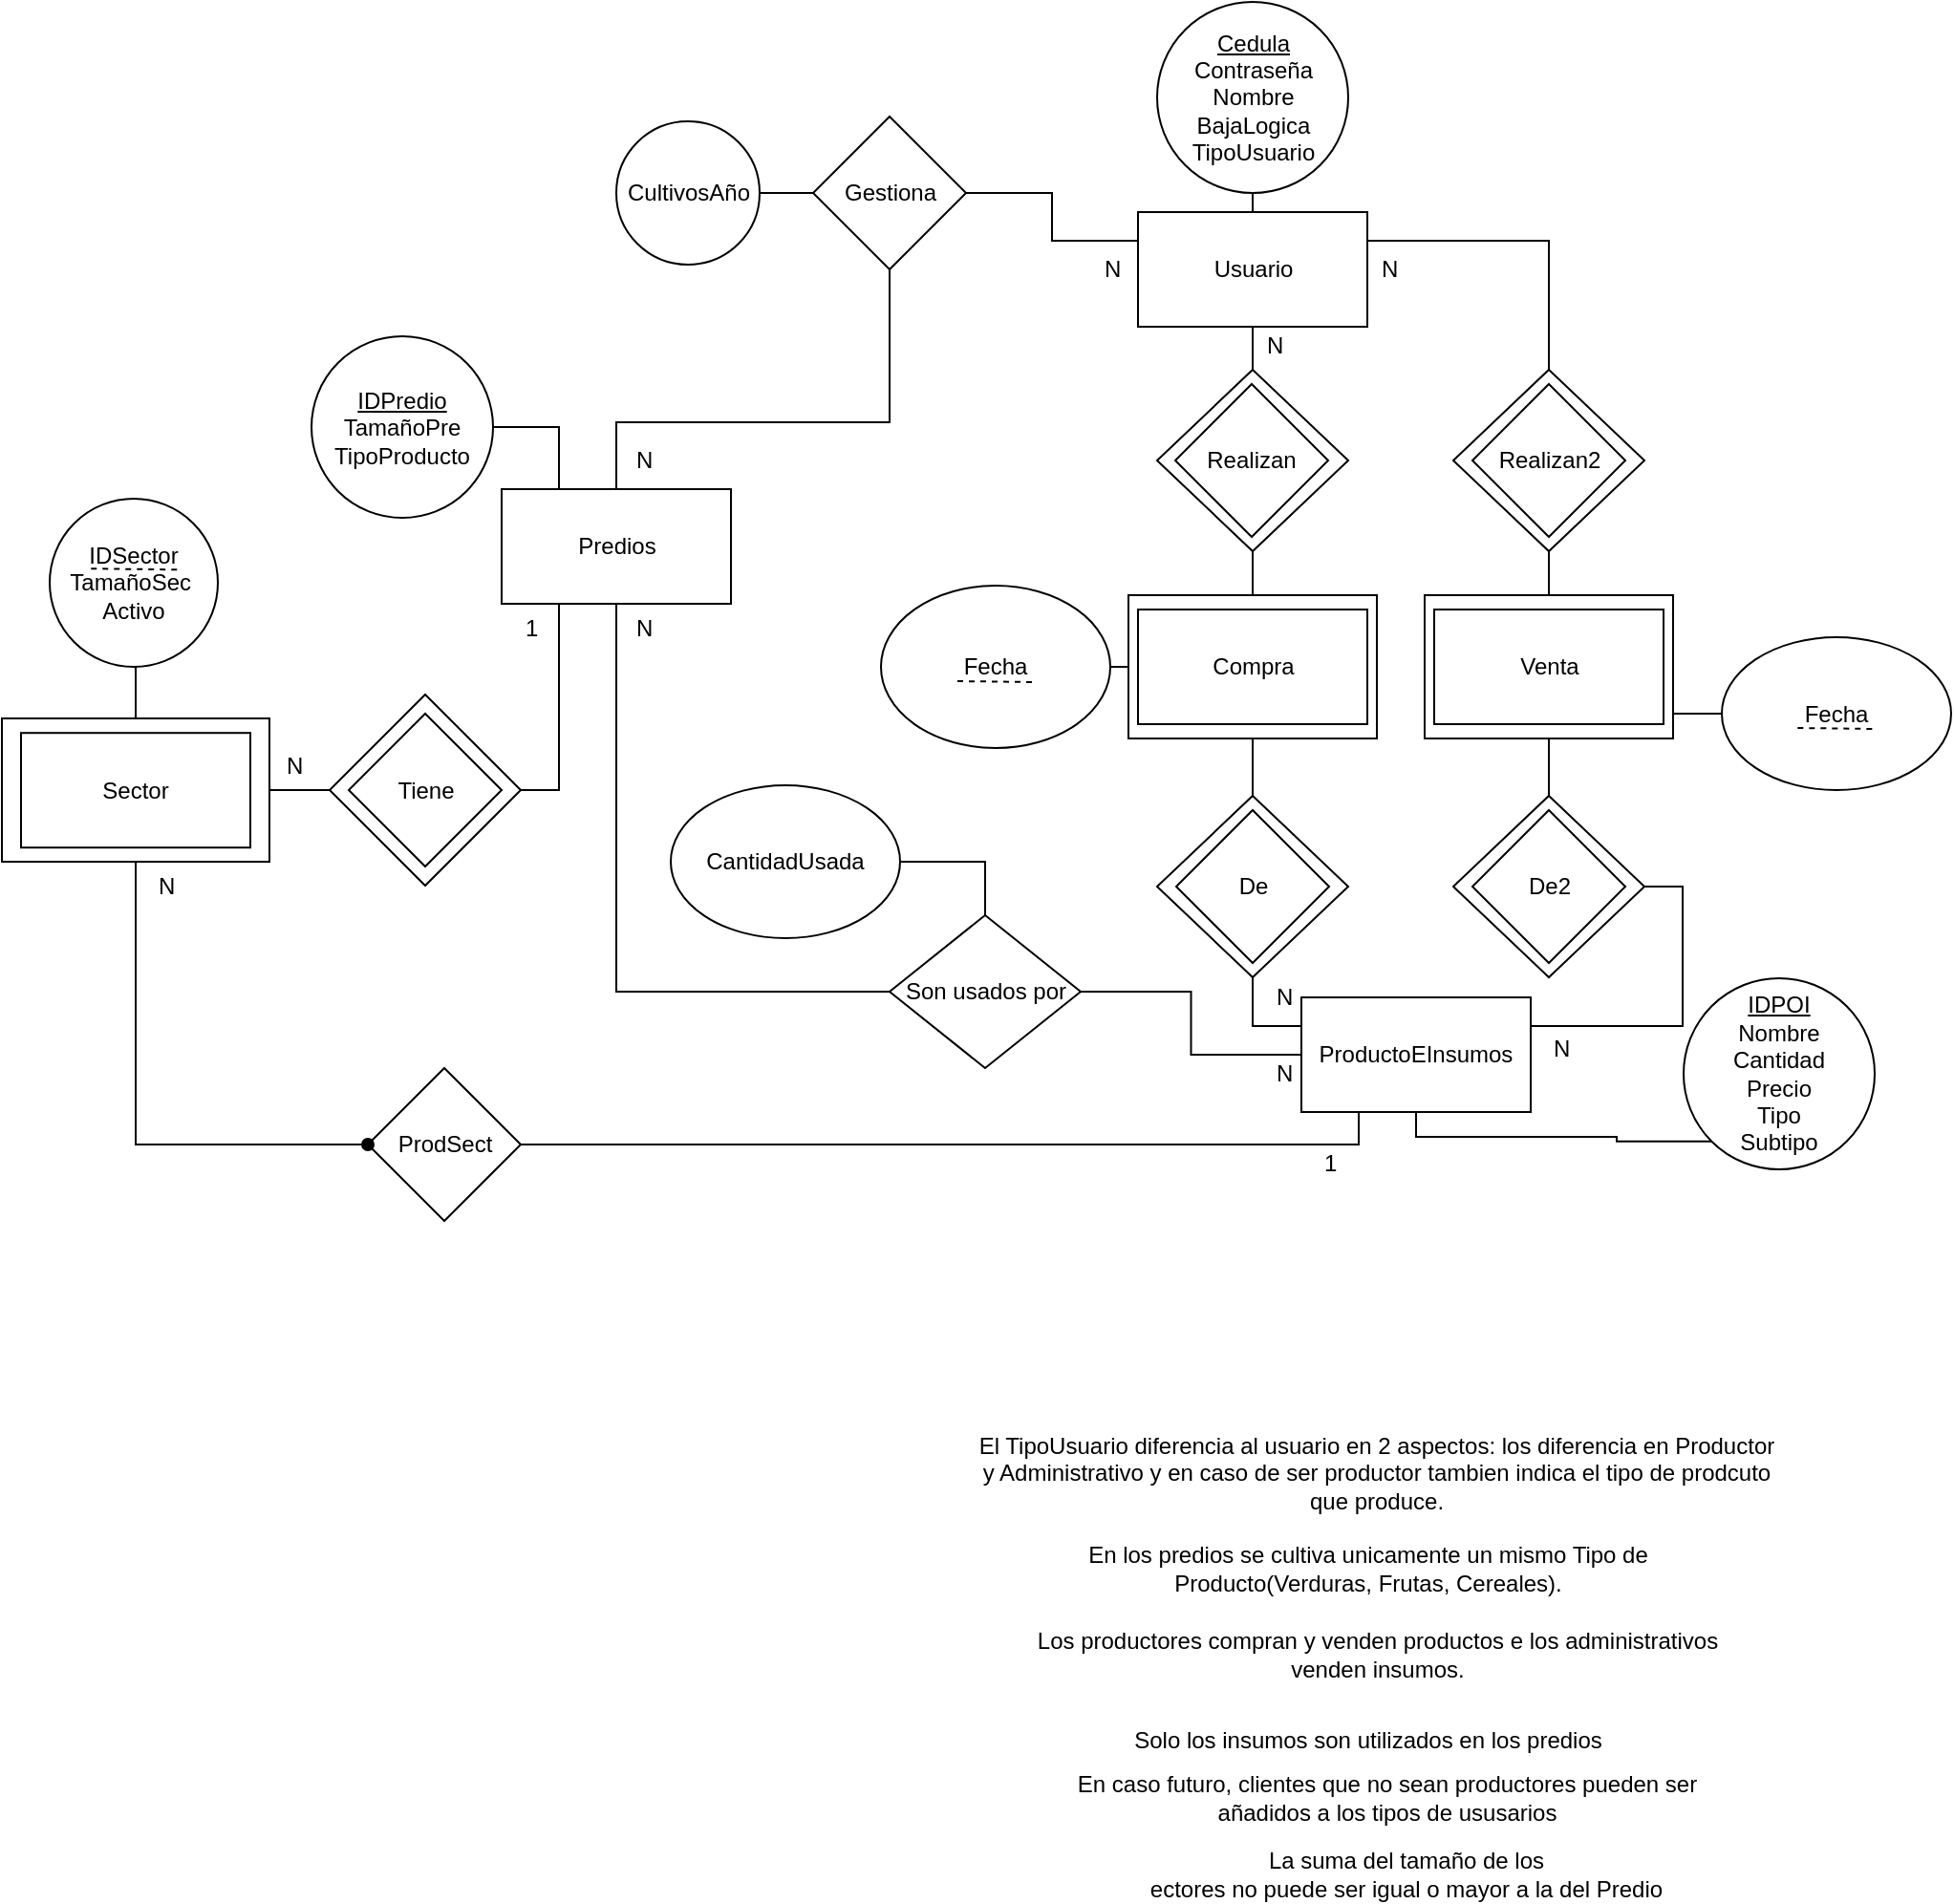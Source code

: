 <mxfile version="12.1.3" type="device" pages="1"><diagram id="WHr7S0-hhSYedpZkm5y9" name="Page-1"><mxGraphModel dx="2865" dy="-522" grid="1" gridSize="10" guides="1" tooltips="1" connect="1" arrows="1" fold="1" page="1" pageScale="1" pageWidth="827" pageHeight="1169" math="0" shadow="0"><root><mxCell id="0"/><mxCell id="1" parent="0"/><mxCell id="7qtG5YsVREjGUM94m6ZT-203" style="edgeStyle=orthogonalEdgeStyle;rounded=0;orthogonalLoop=1;jettySize=auto;html=1;exitX=0.5;exitY=1;exitDx=0;exitDy=0;entryX=0.5;entryY=0;entryDx=0;entryDy=0;endArrow=none;endFill=0;" parent="1" source="7qtG5YsVREjGUM94m6ZT-100" target="7qtG5YsVREjGUM94m6ZT-139" edge="1"><mxGeometry relative="1" as="geometry"/></mxCell><mxCell id="7qtG5YsVREjGUM94m6ZT-204" style="edgeStyle=orthogonalEdgeStyle;rounded=0;orthogonalLoop=1;jettySize=auto;html=1;exitX=1;exitY=0.25;exitDx=0;exitDy=0;entryX=0.5;entryY=0;entryDx=0;entryDy=0;endArrow=none;endFill=0;" parent="1" source="7qtG5YsVREjGUM94m6ZT-100" target="7qtG5YsVREjGUM94m6ZT-148" edge="1"><mxGeometry relative="1" as="geometry"/></mxCell><mxCell id="M75SkXm9LdThO4K_xKy3-26" style="edgeStyle=orthogonalEdgeStyle;rounded=0;orthogonalLoop=1;jettySize=auto;html=1;exitX=0;exitY=0.25;exitDx=0;exitDy=0;entryX=1;entryY=0.5;entryDx=0;entryDy=0;endArrow=none;endFill=0;" parent="1" source="7qtG5YsVREjGUM94m6ZT-100" target="7qtG5YsVREjGUM94m6ZT-111" edge="1"><mxGeometry relative="1" as="geometry"/></mxCell><mxCell id="7qtG5YsVREjGUM94m6ZT-100" value="Usuario" style="rounded=0;whiteSpace=wrap;html=1;" parent="1" vertex="1"><mxGeometry x="154.5" y="1340" width="120" height="60" as="geometry"/></mxCell><mxCell id="7qtG5YsVREjGUM94m6ZT-101" style="edgeStyle=orthogonalEdgeStyle;rounded=0;orthogonalLoop=1;jettySize=auto;html=1;exitX=0.5;exitY=1;exitDx=0;exitDy=0;entryX=0.5;entryY=0;entryDx=0;entryDy=0;startArrow=none;startFill=0;endArrow=none;endFill=0;" parent="1" source="7qtG5YsVREjGUM94m6ZT-102" target="7qtG5YsVREjGUM94m6ZT-100" edge="1"><mxGeometry relative="1" as="geometry"/></mxCell><mxCell id="7qtG5YsVREjGUM94m6ZT-102" value="&lt;u&gt;Cedula&lt;/u&gt;&lt;br&gt;Contraseña&lt;br&gt;Nombre&lt;br&gt;BajaLogica&lt;br&gt;TipoUsuario" style="ellipse;whiteSpace=wrap;html=1;aspect=fixed;" parent="1" vertex="1"><mxGeometry x="164.5" y="1230" width="100" height="100" as="geometry"/></mxCell><mxCell id="7qtG5YsVREjGUM94m6ZT-198" style="edgeStyle=orthogonalEdgeStyle;rounded=0;orthogonalLoop=1;jettySize=auto;html=1;exitX=0.25;exitY=0;exitDx=0;exitDy=0;entryX=1;entryY=0.5;entryDx=0;entryDy=0;endArrow=none;endFill=0;" parent="1" source="7qtG5YsVREjGUM94m6ZT-108" target="7qtG5YsVREjGUM94m6ZT-121" edge="1"><mxGeometry relative="1" as="geometry"/></mxCell><mxCell id="7qtG5YsVREjGUM94m6ZT-108" value="Predios" style="rounded=0;whiteSpace=wrap;html=1;" parent="1" vertex="1"><mxGeometry x="-178.5" y="1485.0" width="120" height="60" as="geometry"/></mxCell><mxCell id="7qtG5YsVREjGUM94m6ZT-208" style="edgeStyle=orthogonalEdgeStyle;rounded=0;orthogonalLoop=1;jettySize=auto;html=1;exitX=0.5;exitY=1;exitDx=0;exitDy=0;entryX=0.5;entryY=0;entryDx=0;entryDy=0;endArrow=none;endFill=0;" parent="1" source="7qtG5YsVREjGUM94m6ZT-111" target="7qtG5YsVREjGUM94m6ZT-108" edge="1"><mxGeometry relative="1" as="geometry"><Array as="points"><mxPoint x="25" y="1450"/><mxPoint x="-118" y="1450"/></Array></mxGeometry></mxCell><mxCell id="7qtG5YsVREjGUM94m6ZT-112" value="&lt;u&gt;IDPOI&lt;/u&gt;&lt;br&gt;Nombre&lt;br&gt;Cantidad&lt;br&gt;Precio&lt;br&gt;Tipo&lt;br&gt;Subtipo" style="ellipse;whiteSpace=wrap;html=1;aspect=fixed;" parent="1" vertex="1"><mxGeometry x="440" y="1741" width="100" height="100" as="geometry"/></mxCell><mxCell id="7qtG5YsVREjGUM94m6ZT-115" value="El TipoUsuario diferencia al usuario en 2 aspectos: los diferencia en Productor y Administrativo y en caso de ser productor tambien indica el tipo de prodcuto que produce." style="text;html=1;strokeColor=none;fillColor=none;align=center;verticalAlign=middle;whiteSpace=wrap;rounded=0;" parent="1" vertex="1"><mxGeometry x="69" y="1980" width="421" height="40" as="geometry"/></mxCell><mxCell id="7qtG5YsVREjGUM94m6ZT-186" style="edgeStyle=orthogonalEdgeStyle;rounded=0;orthogonalLoop=1;jettySize=auto;html=1;exitX=1;exitY=0.5;exitDx=0;exitDy=0;entryX=0;entryY=0.5;entryDx=0;entryDy=0;endArrow=none;endFill=0;" parent="1" source="7qtG5YsVREjGUM94m6ZT-120" target="7qtG5YsVREjGUM94m6ZT-104" edge="1"><mxGeometry relative="1" as="geometry"/></mxCell><mxCell id="m7gTzE4tgyhRp88srsWb-9" style="edgeStyle=orthogonalEdgeStyle;rounded=0;orthogonalLoop=1;jettySize=auto;html=1;exitX=0;exitY=0.5;exitDx=0;exitDy=0;entryX=0.5;entryY=1;entryDx=0;entryDy=0;endArrow=none;endFill=0;" parent="1" source="7qtG5YsVREjGUM94m6ZT-120" target="7qtG5YsVREjGUM94m6ZT-108" edge="1"><mxGeometry relative="1" as="geometry"/></mxCell><mxCell id="wf5Eihsrd5S2hNQjD9Nf-14" style="edgeStyle=orthogonalEdgeStyle;rounded=0;orthogonalLoop=1;jettySize=auto;html=1;exitX=0.5;exitY=0;exitDx=0;exitDy=0;startArrow=none;startFill=0;endArrow=none;endFill=0;entryX=1;entryY=0.5;entryDx=0;entryDy=0;" edge="1" parent="1" source="7qtG5YsVREjGUM94m6ZT-120" target="m7gTzE4tgyhRp88srsWb-4"><mxGeometry relative="1" as="geometry"><mxPoint x="74.429" y="1689.857" as="targetPoint"/></mxGeometry></mxCell><mxCell id="7qtG5YsVREjGUM94m6ZT-120" value="Son usados por" style="rhombus;whiteSpace=wrap;html=1;" parent="1" vertex="1"><mxGeometry x="24.5" y="1708" width="100" height="80" as="geometry"/></mxCell><mxCell id="7qtG5YsVREjGUM94m6ZT-121" value="&lt;u&gt;IDPredio&lt;/u&gt;&lt;br&gt;TamañoPre&lt;br&gt;TipoProducto" style="ellipse;whiteSpace=wrap;html=1;aspect=fixed;" parent="1" vertex="1"><mxGeometry x="-278" y="1405" width="95" height="95" as="geometry"/></mxCell><mxCell id="m7gTzE4tgyhRp88srsWb-2" style="edgeStyle=orthogonalEdgeStyle;rounded=0;orthogonalLoop=1;jettySize=auto;html=1;exitX=1;exitY=0.5;exitDx=0;exitDy=0;entryX=0;entryY=0.5;entryDx=0;entryDy=0;endArrow=none;endFill=0;" parent="1" source="7qtG5YsVREjGUM94m6ZT-122" target="7qtG5YsVREjGUM94m6ZT-111" edge="1"><mxGeometry relative="1" as="geometry"/></mxCell><mxCell id="7qtG5YsVREjGUM94m6ZT-122" value="CultivosAño" style="ellipse;whiteSpace=wrap;html=1;aspect=fixed;" parent="1" vertex="1"><mxGeometry x="-118.5" y="1292.5" width="75" height="75" as="geometry"/></mxCell><mxCell id="7qtG5YsVREjGUM94m6ZT-123" value="En los predios se cultiva unicamente un mismo Tipo de Producto(Verduras, Frutas, Cereales)." style="text;html=1;strokeColor=none;fillColor=none;align=center;verticalAlign=middle;whiteSpace=wrap;rounded=0;" parent="1" vertex="1"><mxGeometry x="74.786" y="2040" width="400" height="20" as="geometry"/></mxCell><mxCell id="7qtG5YsVREjGUM94m6ZT-135" value="" style="group" parent="1" vertex="1" connectable="0"><mxGeometry x="164.5" y="1645.5" width="100" height="95" as="geometry"/></mxCell><mxCell id="7qtG5YsVREjGUM94m6ZT-136" value="" style="rhombus;whiteSpace=wrap;html=1;" parent="7qtG5YsVREjGUM94m6ZT-135" vertex="1"><mxGeometry width="100" height="95" as="geometry"/></mxCell><mxCell id="7qtG5YsVREjGUM94m6ZT-137" value="De" style="rhombus;whiteSpace=wrap;html=1;" parent="7qtG5YsVREjGUM94m6ZT-135" vertex="1"><mxGeometry x="10" y="7.5" width="80" height="80" as="geometry"/></mxCell><mxCell id="7qtG5YsVREjGUM94m6ZT-192" style="edgeStyle=orthogonalEdgeStyle;rounded=0;orthogonalLoop=1;jettySize=auto;html=1;exitX=1;exitY=0.5;exitDx=0;exitDy=0;entryX=0;entryY=0.5;entryDx=0;entryDy=0;endArrow=none;endFill=0;" parent="1" source="7qtG5YsVREjGUM94m6ZT-184" target="7qtG5YsVREjGUM94m6ZT-133" edge="1"><mxGeometry relative="1" as="geometry"/></mxCell><mxCell id="7qtG5YsVREjGUM94m6ZT-193" value="Los productores compran y venden productos e los administrativos venden insumos." style="text;html=1;strokeColor=none;fillColor=none;align=center;verticalAlign=middle;whiteSpace=wrap;rounded=0;" parent="1" vertex="1"><mxGeometry x="90" y="2080" width="380" height="30" as="geometry"/></mxCell><mxCell id="7qtG5YsVREjGUM94m6ZT-194" value="Solo los insumos son utilizados en los predios" style="text;html=1;strokeColor=none;fillColor=none;align=center;verticalAlign=middle;whiteSpace=wrap;rounded=0;" parent="1" vertex="1"><mxGeometry x="89.786" y="2130" width="370" height="20" as="geometry"/></mxCell><mxCell id="7qtG5YsVREjGUM94m6ZT-103" style="edgeStyle=orthogonalEdgeStyle;rounded=0;orthogonalLoop=1;jettySize=auto;html=1;exitX=0.5;exitY=1;exitDx=0;exitDy=0;entryX=0;entryY=1;entryDx=0;entryDy=0;endArrow=none;endFill=0;" parent="1" source="7qtG5YsVREjGUM94m6ZT-104" target="7qtG5YsVREjGUM94m6ZT-112" edge="1"><mxGeometry relative="1" as="geometry"><mxPoint x="329" y="1871" as="targetPoint"/><Array as="points"><mxPoint x="300" y="1824"/><mxPoint x="405" y="1824"/></Array></mxGeometry></mxCell><mxCell id="7qtG5YsVREjGUM94m6ZT-205" style="edgeStyle=orthogonalEdgeStyle;rounded=0;orthogonalLoop=1;jettySize=auto;html=1;exitX=0;exitY=0.25;exitDx=0;exitDy=0;entryX=0.5;entryY=1;entryDx=0;entryDy=0;endArrow=none;endFill=0;" parent="1" source="7qtG5YsVREjGUM94m6ZT-104" target="7qtG5YsVREjGUM94m6ZT-136" edge="1"><mxGeometry relative="1" as="geometry"/></mxCell><mxCell id="7qtG5YsVREjGUM94m6ZT-213" style="edgeStyle=orthogonalEdgeStyle;rounded=0;orthogonalLoop=1;jettySize=auto;html=1;exitX=1;exitY=0.25;exitDx=0;exitDy=0;entryX=1;entryY=0.5;entryDx=0;entryDy=0;endArrow=none;endFill=0;" parent="1" source="7qtG5YsVREjGUM94m6ZT-104" target="7qtG5YsVREjGUM94m6ZT-145" edge="1"><mxGeometry relative="1" as="geometry"/></mxCell><mxCell id="wf5Eihsrd5S2hNQjD9Nf-3" style="edgeStyle=orthogonalEdgeStyle;rounded=0;orthogonalLoop=1;jettySize=auto;html=1;exitX=0.25;exitY=1;exitDx=0;exitDy=0;endArrow=none;endFill=0;entryX=1;entryY=0.5;entryDx=0;entryDy=0;" edge="1" parent="1" source="7qtG5YsVREjGUM94m6ZT-104" target="wf5Eihsrd5S2hNQjD9Nf-2"><mxGeometry relative="1" as="geometry"><Array as="points"><mxPoint x="270" y="1828"/></Array></mxGeometry></mxCell><mxCell id="7qtG5YsVREjGUM94m6ZT-104" value="ProductoEInsumos" style="rounded=0;whiteSpace=wrap;html=1;" parent="1" vertex="1"><mxGeometry x="240" y="1751" width="120" height="60" as="geometry"/></mxCell><mxCell id="7qtG5YsVREjGUM94m6ZT-141" value="" style="group" parent="1" vertex="1" connectable="0"><mxGeometry x="304.5" y="1540.5" width="130" height="75" as="geometry"/></mxCell><mxCell id="7qtG5YsVREjGUM94m6ZT-142" value="" style="rounded=0;whiteSpace=wrap;html=1;" parent="7qtG5YsVREjGUM94m6ZT-141" vertex="1"><mxGeometry width="130" height="75" as="geometry"/></mxCell><mxCell id="7qtG5YsVREjGUM94m6ZT-143" value="Venta" style="rounded=0;whiteSpace=wrap;html=1;" parent="7qtG5YsVREjGUM94m6ZT-141" vertex="1"><mxGeometry x="5" y="7.5" width="120" height="60" as="geometry"/></mxCell><mxCell id="7qtG5YsVREjGUM94m6ZT-144" value="" style="group" parent="1" vertex="1" connectable="0"><mxGeometry x="319.5" y="1645.5" width="100" height="95" as="geometry"/></mxCell><mxCell id="7qtG5YsVREjGUM94m6ZT-145" value="" style="rhombus;whiteSpace=wrap;html=1;" parent="7qtG5YsVREjGUM94m6ZT-144" vertex="1"><mxGeometry width="100" height="95" as="geometry"/></mxCell><mxCell id="7qtG5YsVREjGUM94m6ZT-146" value="De2" style="rhombus;whiteSpace=wrap;html=1;" parent="7qtG5YsVREjGUM94m6ZT-144" vertex="1"><mxGeometry x="10" y="7.5" width="80" height="80" as="geometry"/></mxCell><mxCell id="7qtG5YsVREjGUM94m6ZT-175" style="edgeStyle=orthogonalEdgeStyle;rounded=0;orthogonalLoop=1;jettySize=auto;html=1;exitX=0.5;exitY=0;exitDx=0;exitDy=0;endArrow=none;endFill=0;" parent="1" edge="1"><mxGeometry relative="1" as="geometry"><mxPoint x="219.5" y="1660.333" as="targetPoint"/><mxPoint x="220" y="1661" as="sourcePoint"/></mxGeometry></mxCell><mxCell id="7qtG5YsVREjGUM94m6ZT-188" style="edgeStyle=orthogonalEdgeStyle;rounded=0;orthogonalLoop=1;jettySize=auto;html=1;exitX=0;exitY=0.5;exitDx=0;exitDy=0;entryX=1;entryY=0.5;entryDx=0;entryDy=0;endArrow=none;endFill=0;" parent="1" source="7qtG5YsVREjGUM94m6ZT-185" target="7qtG5YsVREjGUM94m6ZT-142" edge="1"><mxGeometry relative="1" as="geometry"/></mxCell><mxCell id="7qtG5YsVREjGUM94m6ZT-200" value="" style="group" parent="1" vertex="1" connectable="0"><mxGeometry x="460" y="1562.5" width="120" height="80" as="geometry"/></mxCell><mxCell id="7qtG5YsVREjGUM94m6ZT-185" value="Fecha" style="ellipse;whiteSpace=wrap;html=1;" parent="7qtG5YsVREjGUM94m6ZT-200" vertex="1"><mxGeometry width="120" height="80" as="geometry"/></mxCell><mxCell id="7qtG5YsVREjGUM94m6ZT-190" value="" style="endArrow=none;dashed=1;html=1;" parent="7qtG5YsVREjGUM94m6ZT-200" edge="1"><mxGeometry width="50" height="50" relative="1" as="geometry"><mxPoint x="39.667" y="47.5" as="sourcePoint"/><mxPoint x="80.167" y="48" as="targetPoint"/></mxGeometry></mxCell><mxCell id="7qtG5YsVREjGUM94m6ZT-132" value="" style="group" parent="1" vertex="1" connectable="0"><mxGeometry x="149.5" y="1540.5" width="130" height="75" as="geometry"/></mxCell><mxCell id="7qtG5YsVREjGUM94m6ZT-133" value="" style="rounded=0;whiteSpace=wrap;html=1;" parent="7qtG5YsVREjGUM94m6ZT-132" vertex="1"><mxGeometry width="130" height="75" as="geometry"/></mxCell><mxCell id="7qtG5YsVREjGUM94m6ZT-134" value="Compra" style="rounded=0;whiteSpace=wrap;html=1;" parent="7qtG5YsVREjGUM94m6ZT-132" vertex="1"><mxGeometry x="5" y="7.5" width="120" height="60" as="geometry"/></mxCell><mxCell id="7qtG5YsVREjGUM94m6ZT-199" value="" style="group" parent="1" vertex="1" connectable="0"><mxGeometry x="20" y="1535.5" width="120" height="85" as="geometry"/></mxCell><mxCell id="7qtG5YsVREjGUM94m6ZT-184" value="Fecha" style="ellipse;whiteSpace=wrap;html=1;" parent="7qtG5YsVREjGUM94m6ZT-199" vertex="1"><mxGeometry width="120" height="85" as="geometry"/></mxCell><mxCell id="7qtG5YsVREjGUM94m6ZT-189" value="" style="endArrow=none;dashed=1;html=1;" parent="7qtG5YsVREjGUM94m6ZT-199" edge="1"><mxGeometry width="50" height="50" relative="1" as="geometry"><mxPoint x="40" y="50" as="sourcePoint"/><mxPoint x="80.5" y="50.5" as="targetPoint"/></mxGeometry></mxCell><mxCell id="7qtG5YsVREjGUM94m6ZT-209" value="" style="group" parent="1" vertex="1" connectable="0"><mxGeometry x="164.5" y="1422.5" width="100" height="95" as="geometry"/></mxCell><mxCell id="7qtG5YsVREjGUM94m6ZT-138" value="" style="group" parent="7qtG5YsVREjGUM94m6ZT-209" vertex="1" connectable="0"><mxGeometry width="100" height="95" as="geometry"/></mxCell><mxCell id="7qtG5YsVREjGUM94m6ZT-139" value="" style="rhombus;whiteSpace=wrap;html=1;" parent="7qtG5YsVREjGUM94m6ZT-138" vertex="1"><mxGeometry width="100" height="95" as="geometry"/></mxCell><mxCell id="7qtG5YsVREjGUM94m6ZT-140" value="Realizan" style="rhombus;whiteSpace=wrap;html=1;" parent="7qtG5YsVREjGUM94m6ZT-138" vertex="1"><mxGeometry x="9.5" y="7.5" width="80" height="80" as="geometry"/></mxCell><mxCell id="7qtG5YsVREjGUM94m6ZT-210" value="" style="group" parent="1" vertex="1" connectable="0"><mxGeometry x="319.5" y="1422.5" width="100" height="95" as="geometry"/></mxCell><mxCell id="7qtG5YsVREjGUM94m6ZT-147" value="" style="group" parent="7qtG5YsVREjGUM94m6ZT-210" vertex="1" connectable="0"><mxGeometry width="100" height="95" as="geometry"/></mxCell><mxCell id="7qtG5YsVREjGUM94m6ZT-148" value="" style="rhombus;whiteSpace=wrap;html=1;" parent="7qtG5YsVREjGUM94m6ZT-147" vertex="1"><mxGeometry width="100" height="95" as="geometry"/></mxCell><mxCell id="7qtG5YsVREjGUM94m6ZT-149" value="Realizan2" style="rhombus;whiteSpace=wrap;html=1;" parent="7qtG5YsVREjGUM94m6ZT-147" vertex="1"><mxGeometry x="10" y="7.5" width="80" height="80" as="geometry"/></mxCell><mxCell id="7qtG5YsVREjGUM94m6ZT-211" style="edgeStyle=orthogonalEdgeStyle;rounded=0;orthogonalLoop=1;jettySize=auto;html=1;exitX=0.5;exitY=0;exitDx=0;exitDy=0;entryX=0.5;entryY=1;entryDx=0;entryDy=0;endArrow=none;endFill=0;" parent="1" source="7qtG5YsVREjGUM94m6ZT-133" target="7qtG5YsVREjGUM94m6ZT-139" edge="1"><mxGeometry relative="1" as="geometry"/></mxCell><mxCell id="m7gTzE4tgyhRp88srsWb-4" value="CantidadUsada" style="ellipse;whiteSpace=wrap;html=1;" parent="1" vertex="1"><mxGeometry x="-90" y="1640" width="120" height="80" as="geometry"/></mxCell><mxCell id="m7gTzE4tgyhRp88srsWb-6" value="N" style="text;html=1;resizable=0;points=[];autosize=1;align=left;verticalAlign=top;spacingTop=-4;" parent="1" vertex="1"><mxGeometry x="-110" y="1547.5" width="20" height="20" as="geometry"/></mxCell><mxCell id="m7gTzE4tgyhRp88srsWb-7" value="N" style="text;html=1;resizable=0;points=[];autosize=1;align=left;verticalAlign=top;spacingTop=-4;" parent="1" vertex="1"><mxGeometry x="224.5" y="1781" width="20" height="20" as="geometry"/></mxCell><mxCell id="m7gTzE4tgyhRp88srsWb-8" value="N" style="text;html=1;resizable=0;points=[];autosize=1;align=left;verticalAlign=top;spacingTop=-4;" parent="1" vertex="1"><mxGeometry x="-110" y="1460" width="20" height="20" as="geometry"/></mxCell><mxCell id="m7gTzE4tgyhRp88srsWb-10" value="N" style="text;html=1;resizable=0;points=[];autosize=1;align=left;verticalAlign=top;spacingTop=-4;" parent="1" vertex="1"><mxGeometry x="134.5" y="1360" width="20" height="20" as="geometry"/></mxCell><mxCell id="M75SkXm9LdThO4K_xKy3-4" style="edgeStyle=orthogonalEdgeStyle;rounded=0;orthogonalLoop=1;jettySize=auto;html=1;exitX=0;exitY=0.5;exitDx=0;exitDy=0;entryX=1;entryY=0.5;entryDx=0;entryDy=0;endArrow=none;endFill=0;" parent="1" source="M75SkXm9LdThO4K_xKy3-7" target="M75SkXm9LdThO4K_xKy3-5" edge="1"><mxGeometry relative="1" as="geometry"/></mxCell><mxCell id="M75SkXm9LdThO4K_xKy3-6" value="" style="group" parent="1" vertex="1" connectable="0"><mxGeometry x="-440" y="1605" width="140" height="75" as="geometry"/></mxCell><mxCell id="M75SkXm9LdThO4K_xKy3-5" value="" style="rounded=0;whiteSpace=wrap;html=1;" parent="M75SkXm9LdThO4K_xKy3-6" vertex="1"><mxGeometry width="140" height="75" as="geometry"/></mxCell><mxCell id="M75SkXm9LdThO4K_xKy3-1" value="Sector" style="rounded=0;whiteSpace=wrap;html=1;" parent="M75SkXm9LdThO4K_xKy3-6" vertex="1"><mxGeometry x="10" y="7.6" width="120" height="60" as="geometry"/></mxCell><mxCell id="M75SkXm9LdThO4K_xKy3-8" value="" style="group" parent="1" vertex="1" connectable="0"><mxGeometry x="-268.5" y="1592.5" width="100" height="100" as="geometry"/></mxCell><mxCell id="M75SkXm9LdThO4K_xKy3-7" value="" style="rhombus;whiteSpace=wrap;html=1;" parent="M75SkXm9LdThO4K_xKy3-8" vertex="1"><mxGeometry width="100" height="100" as="geometry"/></mxCell><mxCell id="M75SkXm9LdThO4K_xKy3-3" style="edgeStyle=orthogonalEdgeStyle;rounded=0;orthogonalLoop=1;jettySize=auto;html=1;exitX=1;exitY=0.5;exitDx=0;exitDy=0;entryX=0.25;entryY=1;entryDx=0;entryDy=0;endArrow=none;endFill=0;" parent="M75SkXm9LdThO4K_xKy3-8" source="M75SkXm9LdThO4K_xKy3-7" target="7qtG5YsVREjGUM94m6ZT-108" edge="1"><mxGeometry relative="1" as="geometry"/></mxCell><mxCell id="M75SkXm9LdThO4K_xKy3-2" value="Tiene" style="rhombus;whiteSpace=wrap;html=1;" parent="M75SkXm9LdThO4K_xKy3-8" vertex="1"><mxGeometry x="10" y="10" width="80" height="80" as="geometry"/></mxCell><mxCell id="M75SkXm9LdThO4K_xKy3-10" style="edgeStyle=orthogonalEdgeStyle;rounded=0;orthogonalLoop=1;jettySize=auto;html=1;exitX=0.5;exitY=1;exitDx=0;exitDy=0;entryX=0.5;entryY=0;entryDx=0;entryDy=0;endArrow=none;endFill=0;" parent="1" source="M75SkXm9LdThO4K_xKy3-9" target="M75SkXm9LdThO4K_xKy3-5" edge="1"><mxGeometry relative="1" as="geometry"/></mxCell><mxCell id="M75SkXm9LdThO4K_xKy3-13" value="1" style="text;html=1;resizable=0;points=[];autosize=1;align=left;verticalAlign=top;spacingTop=-4;" parent="1" vertex="1"><mxGeometry x="-168.5" y="1547.5" width="20" height="20" as="geometry"/></mxCell><mxCell id="M75SkXm9LdThO4K_xKy3-14" value="N" style="text;html=1;resizable=0;points=[];autosize=1;align=left;verticalAlign=top;spacingTop=-4;" parent="1" vertex="1"><mxGeometry x="-293" y="1620" width="20" height="20" as="geometry"/></mxCell><mxCell id="M75SkXm9LdThO4K_xKy3-16" value="En caso futuro, clientes que no sean productores pueden ser añadidos a los tipos de ususarios" style="text;html=1;strokeColor=none;fillColor=none;align=center;verticalAlign=middle;whiteSpace=wrap;rounded=0;" parent="1" vertex="1"><mxGeometry x="99.786" y="2160" width="370" height="20" as="geometry"/></mxCell><mxCell id="M75SkXm9LdThO4K_xKy3-18" value="La suma del tamaño de los &lt;br&gt;ectores no puede ser igual o mayor a la del Predio" style="text;html=1;strokeColor=none;fillColor=none;align=center;verticalAlign=middle;whiteSpace=wrap;rounded=0;" parent="1" vertex="1"><mxGeometry x="109.786" y="2200" width="370" height="20" as="geometry"/></mxCell><mxCell id="M75SkXm9LdThO4K_xKy3-19" value="N" style="text;html=1;resizable=0;points=[];autosize=1;align=left;verticalAlign=top;spacingTop=-4;" parent="1" vertex="1"><mxGeometry x="224.5" y="1741" width="20" height="20" as="geometry"/></mxCell><mxCell id="M75SkXm9LdThO4K_xKy3-20" value="N" style="text;html=1;resizable=0;points=[];autosize=1;align=left;verticalAlign=top;spacingTop=-4;" parent="1" vertex="1"><mxGeometry x="369.5" y="1768" width="20" height="20" as="geometry"/></mxCell><mxCell id="M75SkXm9LdThO4K_xKy3-21" value="N" style="text;html=1;resizable=0;points=[];autosize=1;align=left;verticalAlign=top;spacingTop=-4;" parent="1" vertex="1"><mxGeometry x="220" y="1400" width="20" height="20" as="geometry"/></mxCell><mxCell id="M75SkXm9LdThO4K_xKy3-22" value="N" style="text;html=1;resizable=0;points=[];autosize=1;align=left;verticalAlign=top;spacingTop=-4;" parent="1" vertex="1"><mxGeometry x="279.5" y="1360" width="20" height="20" as="geometry"/></mxCell><mxCell id="7qtG5YsVREjGUM94m6ZT-111" value="Gestiona" style="rhombus;whiteSpace=wrap;html=1;" parent="1" vertex="1"><mxGeometry x="-15.5" y="1290" width="80" height="80" as="geometry"/></mxCell><mxCell id="wf5Eihsrd5S2hNQjD9Nf-2" value="ProdSect" style="rhombus;whiteSpace=wrap;html=1;" vertex="1" parent="1"><mxGeometry x="-248.5" y="1788" width="80" height="80" as="geometry"/></mxCell><mxCell id="wf5Eihsrd5S2hNQjD9Nf-5" value="N" style="text;html=1;resizable=0;points=[];autosize=1;align=left;verticalAlign=top;spacingTop=-4;" vertex="1" parent="1"><mxGeometry x="-360" y="1682.5" width="20" height="20" as="geometry"/></mxCell><mxCell id="wf5Eihsrd5S2hNQjD9Nf-6" value="1" style="text;html=1;resizable=0;points=[];autosize=1;align=left;verticalAlign=top;spacingTop=-4;" vertex="1" parent="1"><mxGeometry x="250" y="1828" width="20" height="20" as="geometry"/></mxCell><mxCell id="wf5Eihsrd5S2hNQjD9Nf-4" style="edgeStyle=orthogonalEdgeStyle;rounded=0;orthogonalLoop=1;jettySize=auto;html=1;exitX=0;exitY=0.5;exitDx=0;exitDy=0;entryX=0.5;entryY=1;entryDx=0;entryDy=0;endArrow=none;endFill=0;startArrow=oval;startFill=1;" edge="1" parent="1" source="wf5Eihsrd5S2hNQjD9Nf-2" target="M75SkXm9LdThO4K_xKy3-5"><mxGeometry relative="1" as="geometry"/></mxCell><mxCell id="M75SkXm9LdThO4K_xKy3-9" value="IDSector&lt;br&gt;TamañoSec&amp;nbsp;&lt;br&gt;Activo&lt;span style=&quot;white-space: normal&quot;&gt;&lt;br&gt;&lt;/span&gt;" style="ellipse;whiteSpace=wrap;html=1;aspect=fixed;" parent="1" vertex="1"><mxGeometry x="-415" y="1490" width="88" height="88" as="geometry"/></mxCell><mxCell id="M75SkXm9LdThO4K_xKy3-11" value="" style="endArrow=none;dashed=1;html=1;" parent="1" edge="1"><mxGeometry width="50" height="50" relative="1" as="geometry"><mxPoint x="-393.375" y="1526.6" as="sourcePoint"/><mxPoint x="-347.812" y="1527.15" as="targetPoint"/></mxGeometry></mxCell><mxCell id="wf5Eihsrd5S2hNQjD9Nf-11" style="edgeStyle=orthogonalEdgeStyle;rounded=0;orthogonalLoop=1;jettySize=auto;html=1;exitX=0.5;exitY=1;exitDx=0;exitDy=0;entryX=0.5;entryY=0;entryDx=0;entryDy=0;startArrow=none;startFill=0;endArrow=none;endFill=0;" edge="1" parent="1" source="7qtG5YsVREjGUM94m6ZT-133" target="7qtG5YsVREjGUM94m6ZT-136"><mxGeometry relative="1" as="geometry"/></mxCell><mxCell id="wf5Eihsrd5S2hNQjD9Nf-12" style="edgeStyle=orthogonalEdgeStyle;rounded=0;orthogonalLoop=1;jettySize=auto;html=1;exitX=0.5;exitY=0;exitDx=0;exitDy=0;entryX=0.5;entryY=1;entryDx=0;entryDy=0;startArrow=none;startFill=0;endArrow=none;endFill=0;" edge="1" parent="1" source="7qtG5YsVREjGUM94m6ZT-145" target="7qtG5YsVREjGUM94m6ZT-142"><mxGeometry relative="1" as="geometry"/></mxCell><mxCell id="wf5Eihsrd5S2hNQjD9Nf-13" style="edgeStyle=orthogonalEdgeStyle;rounded=0;orthogonalLoop=1;jettySize=auto;html=1;exitX=0.5;exitY=0;exitDx=0;exitDy=0;entryX=0.5;entryY=1;entryDx=0;entryDy=0;startArrow=none;startFill=0;endArrow=none;endFill=0;" edge="1" parent="1" source="7qtG5YsVREjGUM94m6ZT-142" target="7qtG5YsVREjGUM94m6ZT-148"><mxGeometry relative="1" as="geometry"/></mxCell></root></mxGraphModel></diagram></mxfile>